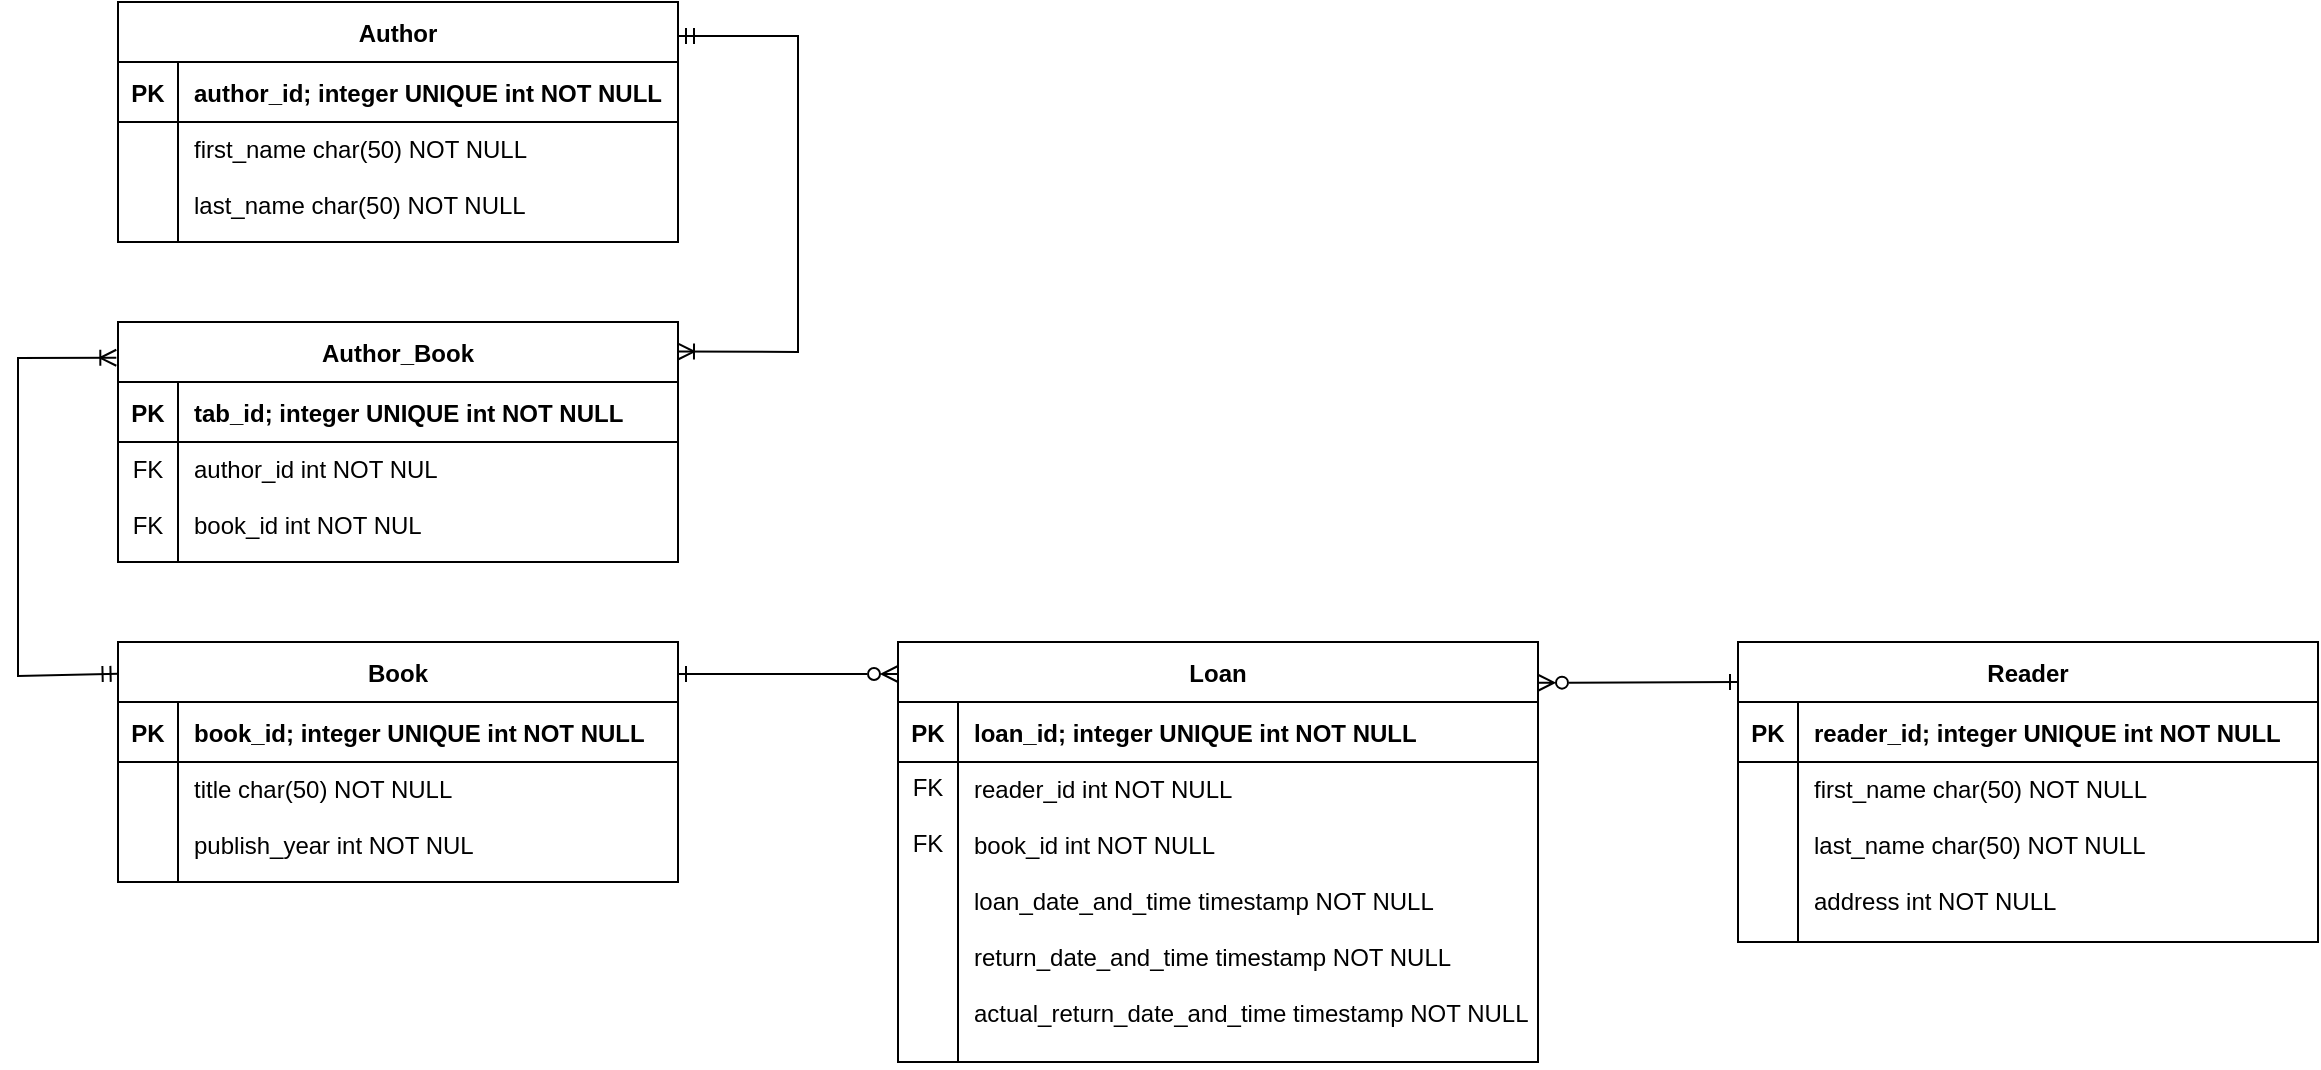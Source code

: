 <mxfile version="24.7.14">
  <diagram name="Страница — 1" id="zKd8_6s5wJuQCmAyahKp">
    <mxGraphModel grid="1" page="1" gridSize="10" guides="1" tooltips="1" connect="1" arrows="1" fold="1" pageScale="1" pageWidth="1100" pageHeight="850" math="0" shadow="0">
      <root>
        <mxCell id="0" />
        <mxCell id="1" parent="0" />
        <mxCell id="JuCzdgNLs3OFHbB1CMZk-1" value="Reader" style="shape=table;startSize=30;container=1;collapsible=1;childLayout=tableLayout;fixedRows=1;rowLines=0;fontStyle=1;align=center;resizeLast=1;" vertex="1" parent="1">
          <mxGeometry x="890" y="370" width="290" height="150" as="geometry" />
        </mxCell>
        <mxCell id="JuCzdgNLs3OFHbB1CMZk-2" value="" style="shape=partialRectangle;collapsible=0;dropTarget=0;pointerEvents=0;fillColor=none;points=[[0,0.5],[1,0.5]];portConstraint=eastwest;top=0;left=0;right=0;bottom=1;" vertex="1" parent="JuCzdgNLs3OFHbB1CMZk-1">
          <mxGeometry y="30" width="290" height="30" as="geometry" />
        </mxCell>
        <mxCell id="JuCzdgNLs3OFHbB1CMZk-3" value="PK" style="shape=partialRectangle;overflow=hidden;connectable=0;fillColor=none;top=0;left=0;bottom=0;right=0;fontStyle=1;" vertex="1" parent="JuCzdgNLs3OFHbB1CMZk-2">
          <mxGeometry width="30" height="30" as="geometry">
            <mxRectangle width="30" height="30" as="alternateBounds" />
          </mxGeometry>
        </mxCell>
        <mxCell id="JuCzdgNLs3OFHbB1CMZk-4" value="reader_id; integer UNIQUE int NOT NULL " style="shape=partialRectangle;overflow=hidden;connectable=0;fillColor=none;top=0;left=0;bottom=0;right=0;align=left;spacingLeft=6;fontStyle=1;" vertex="1" parent="JuCzdgNLs3OFHbB1CMZk-2">
          <mxGeometry x="30" width="260" height="30" as="geometry">
            <mxRectangle width="260" height="30" as="alternateBounds" />
          </mxGeometry>
        </mxCell>
        <mxCell id="JuCzdgNLs3OFHbB1CMZk-5" value="" style="shape=partialRectangle;collapsible=0;dropTarget=0;pointerEvents=0;fillColor=none;points=[[0,0.5],[1,0.5]];portConstraint=eastwest;top=0;left=0;right=0;bottom=0;" vertex="1" parent="JuCzdgNLs3OFHbB1CMZk-1">
          <mxGeometry y="60" width="290" height="90" as="geometry" />
        </mxCell>
        <mxCell id="JuCzdgNLs3OFHbB1CMZk-6" value="" style="shape=partialRectangle;overflow=hidden;connectable=0;fillColor=none;top=0;left=0;bottom=0;right=0;verticalAlign=top;" vertex="1" parent="JuCzdgNLs3OFHbB1CMZk-5">
          <mxGeometry width="30" height="90" as="geometry">
            <mxRectangle width="30" height="90" as="alternateBounds" />
          </mxGeometry>
        </mxCell>
        <mxCell id="JuCzdgNLs3OFHbB1CMZk-7" value="first_name char(50) NOT NULL&#xa;&#xa;last_name char(50) NOT NULL&#xa;&#xa;address int NOT NULL&#xa;&#xa;&#xa;" style="shape=partialRectangle;overflow=hidden;connectable=0;fillColor=none;top=0;left=0;bottom=0;right=0;align=left;spacingLeft=6;verticalAlign=top;" vertex="1" parent="JuCzdgNLs3OFHbB1CMZk-5">
          <mxGeometry x="30" width="260" height="90" as="geometry">
            <mxRectangle width="260" height="90" as="alternateBounds" />
          </mxGeometry>
        </mxCell>
        <mxCell id="JuCzdgNLs3OFHbB1CMZk-8" value="Loan" style="shape=table;startSize=30;container=1;collapsible=1;childLayout=tableLayout;fixedRows=1;rowLines=0;fontStyle=1;align=center;resizeLast=1;" vertex="1" parent="1">
          <mxGeometry x="470" y="370" width="320" height="210" as="geometry" />
        </mxCell>
        <mxCell id="JuCzdgNLs3OFHbB1CMZk-9" value="" style="shape=partialRectangle;collapsible=0;dropTarget=0;pointerEvents=0;fillColor=none;points=[[0,0.5],[1,0.5]];portConstraint=eastwest;top=0;left=0;right=0;bottom=1;" vertex="1" parent="JuCzdgNLs3OFHbB1CMZk-8">
          <mxGeometry y="30" width="320" height="30" as="geometry" />
        </mxCell>
        <mxCell id="JuCzdgNLs3OFHbB1CMZk-10" value="PK" style="shape=partialRectangle;overflow=hidden;connectable=0;fillColor=none;top=0;left=0;bottom=0;right=0;fontStyle=1;" vertex="1" parent="JuCzdgNLs3OFHbB1CMZk-9">
          <mxGeometry width="30" height="30" as="geometry">
            <mxRectangle width="30" height="30" as="alternateBounds" />
          </mxGeometry>
        </mxCell>
        <mxCell id="JuCzdgNLs3OFHbB1CMZk-11" value="loan_id; integer UNIQUE int NOT NULL " style="shape=partialRectangle;overflow=hidden;connectable=0;fillColor=none;top=0;left=0;bottom=0;right=0;align=left;spacingLeft=6;fontStyle=1;" vertex="1" parent="JuCzdgNLs3OFHbB1CMZk-9">
          <mxGeometry x="30" width="290" height="30" as="geometry">
            <mxRectangle width="290" height="30" as="alternateBounds" />
          </mxGeometry>
        </mxCell>
        <mxCell id="JuCzdgNLs3OFHbB1CMZk-12" value="" style="shape=partialRectangle;collapsible=0;dropTarget=0;pointerEvents=0;fillColor=none;points=[[0,0.5],[1,0.5]];portConstraint=eastwest;top=0;left=0;right=0;bottom=0;" vertex="1" parent="JuCzdgNLs3OFHbB1CMZk-8">
          <mxGeometry y="60" width="320" height="150" as="geometry" />
        </mxCell>
        <mxCell id="JuCzdgNLs3OFHbB1CMZk-13" value="FK&#xa;&#xa;FK&#xa;&#xa;&#xa;&#xa;&#xa;&#xa;&#xa;" style="shape=partialRectangle;overflow=hidden;connectable=0;fillColor=none;top=0;left=0;bottom=0;right=0;" vertex="1" parent="JuCzdgNLs3OFHbB1CMZk-12">
          <mxGeometry width="30" height="150" as="geometry">
            <mxRectangle width="30" height="150" as="alternateBounds" />
          </mxGeometry>
        </mxCell>
        <mxCell id="JuCzdgNLs3OFHbB1CMZk-14" value="reader_id int NOT NULL&#xa;&#xa;book_id int NOT NULL&#xa;&#xa;loan_date_and_time timestamp NOT NULL&#xa;&#xa;return_date_and_time timestamp NOT NULL&#xa;&#xa;actual_return_date_and_time timestamp NOT NULL&#xa;" style="shape=partialRectangle;overflow=hidden;connectable=0;fillColor=none;top=0;left=0;bottom=0;right=0;align=left;spacingLeft=6;verticalAlign=top;" vertex="1" parent="JuCzdgNLs3OFHbB1CMZk-12">
          <mxGeometry x="30" width="290" height="150" as="geometry">
            <mxRectangle width="290" height="150" as="alternateBounds" />
          </mxGeometry>
        </mxCell>
        <mxCell id="JuCzdgNLs3OFHbB1CMZk-22" value="Author" style="shape=table;startSize=30;container=1;collapsible=1;childLayout=tableLayout;fixedRows=1;rowLines=0;fontStyle=1;align=center;resizeLast=1;" vertex="1" parent="1">
          <mxGeometry x="80" y="50" width="280" height="120" as="geometry" />
        </mxCell>
        <mxCell id="JuCzdgNLs3OFHbB1CMZk-23" value="" style="shape=partialRectangle;collapsible=0;dropTarget=0;pointerEvents=0;fillColor=none;points=[[0,0.5],[1,0.5]];portConstraint=eastwest;top=0;left=0;right=0;bottom=1;" vertex="1" parent="JuCzdgNLs3OFHbB1CMZk-22">
          <mxGeometry y="30" width="280" height="30" as="geometry" />
        </mxCell>
        <mxCell id="JuCzdgNLs3OFHbB1CMZk-24" value="PK" style="shape=partialRectangle;overflow=hidden;connectable=0;fillColor=none;top=0;left=0;bottom=0;right=0;fontStyle=1;" vertex="1" parent="JuCzdgNLs3OFHbB1CMZk-23">
          <mxGeometry width="30" height="30" as="geometry">
            <mxRectangle width="30" height="30" as="alternateBounds" />
          </mxGeometry>
        </mxCell>
        <mxCell id="JuCzdgNLs3OFHbB1CMZk-25" value="author_id; integer UNIQUE int NOT NULL " style="shape=partialRectangle;overflow=hidden;connectable=0;fillColor=none;top=0;left=0;bottom=0;right=0;align=left;spacingLeft=6;fontStyle=1;" vertex="1" parent="JuCzdgNLs3OFHbB1CMZk-23">
          <mxGeometry x="30" width="250" height="30" as="geometry">
            <mxRectangle width="250" height="30" as="alternateBounds" />
          </mxGeometry>
        </mxCell>
        <mxCell id="JuCzdgNLs3OFHbB1CMZk-26" value="" style="shape=partialRectangle;collapsible=0;dropTarget=0;pointerEvents=0;fillColor=none;points=[[0,0.5],[1,0.5]];portConstraint=eastwest;top=0;left=0;right=0;bottom=0;" vertex="1" parent="JuCzdgNLs3OFHbB1CMZk-22">
          <mxGeometry y="60" width="280" height="60" as="geometry" />
        </mxCell>
        <mxCell id="JuCzdgNLs3OFHbB1CMZk-27" value="" style="shape=partialRectangle;overflow=hidden;connectable=0;fillColor=none;top=0;left=0;bottom=0;right=0;" vertex="1" parent="JuCzdgNLs3OFHbB1CMZk-26">
          <mxGeometry width="30" height="60" as="geometry">
            <mxRectangle width="30" height="60" as="alternateBounds" />
          </mxGeometry>
        </mxCell>
        <mxCell id="JuCzdgNLs3OFHbB1CMZk-28" value="first_name char(50) NOT NULL&#xa;&#xa;last_name char(50) NOT NULL&#xa;&#xa;" style="shape=partialRectangle;overflow=hidden;connectable=0;fillColor=none;top=0;left=0;bottom=0;right=0;align=left;spacingLeft=6;verticalAlign=top;" vertex="1" parent="JuCzdgNLs3OFHbB1CMZk-26">
          <mxGeometry x="30" width="250" height="60" as="geometry">
            <mxRectangle width="250" height="60" as="alternateBounds" />
          </mxGeometry>
        </mxCell>
        <mxCell id="JuCzdgNLs3OFHbB1CMZk-29" value="Book" style="shape=table;startSize=30;container=1;collapsible=1;childLayout=tableLayout;fixedRows=1;rowLines=0;fontStyle=1;align=center;resizeLast=1;" vertex="1" parent="1">
          <mxGeometry x="80" y="370" width="280" height="120" as="geometry" />
        </mxCell>
        <mxCell id="JuCzdgNLs3OFHbB1CMZk-30" value="" style="shape=partialRectangle;collapsible=0;dropTarget=0;pointerEvents=0;fillColor=none;points=[[0,0.5],[1,0.5]];portConstraint=eastwest;top=0;left=0;right=0;bottom=1;" vertex="1" parent="JuCzdgNLs3OFHbB1CMZk-29">
          <mxGeometry y="30" width="280" height="30" as="geometry" />
        </mxCell>
        <mxCell id="JuCzdgNLs3OFHbB1CMZk-31" value="PK" style="shape=partialRectangle;overflow=hidden;connectable=0;fillColor=none;top=0;left=0;bottom=0;right=0;fontStyle=1;" vertex="1" parent="JuCzdgNLs3OFHbB1CMZk-30">
          <mxGeometry width="30" height="30" as="geometry">
            <mxRectangle width="30" height="30" as="alternateBounds" />
          </mxGeometry>
        </mxCell>
        <mxCell id="JuCzdgNLs3OFHbB1CMZk-32" value="book_id; integer UNIQUE int NOT NULL " style="shape=partialRectangle;overflow=hidden;connectable=0;fillColor=none;top=0;left=0;bottom=0;right=0;align=left;spacingLeft=6;fontStyle=1;" vertex="1" parent="JuCzdgNLs3OFHbB1CMZk-30">
          <mxGeometry x="30" width="250" height="30" as="geometry">
            <mxRectangle width="250" height="30" as="alternateBounds" />
          </mxGeometry>
        </mxCell>
        <mxCell id="JuCzdgNLs3OFHbB1CMZk-33" value="" style="shape=partialRectangle;collapsible=0;dropTarget=0;pointerEvents=0;fillColor=none;points=[[0,0.5],[1,0.5]];portConstraint=eastwest;top=0;left=0;right=0;bottom=0;" vertex="1" parent="JuCzdgNLs3OFHbB1CMZk-29">
          <mxGeometry y="60" width="280" height="60" as="geometry" />
        </mxCell>
        <mxCell id="JuCzdgNLs3OFHbB1CMZk-34" value="" style="shape=partialRectangle;overflow=hidden;connectable=0;fillColor=none;top=0;left=0;bottom=0;right=0;align=center;verticalAlign=top;" vertex="1" parent="JuCzdgNLs3OFHbB1CMZk-33">
          <mxGeometry width="30" height="60" as="geometry">
            <mxRectangle width="30" height="60" as="alternateBounds" />
          </mxGeometry>
        </mxCell>
        <mxCell id="JuCzdgNLs3OFHbB1CMZk-35" value="title char(50) NOT NULL&#xa;&#xa;publish_year int NOT NUL&#xa;&#xa;" style="shape=partialRectangle;overflow=hidden;connectable=0;fillColor=none;top=0;left=0;bottom=0;right=0;align=left;spacingLeft=6;verticalAlign=top;" vertex="1" parent="JuCzdgNLs3OFHbB1CMZk-33">
          <mxGeometry x="30" width="250" height="60" as="geometry">
            <mxRectangle width="250" height="60" as="alternateBounds" />
          </mxGeometry>
        </mxCell>
        <mxCell id="3Izhy9fbMNz6WEQ48sMC-1" value="Author_Book" style="shape=table;startSize=30;container=1;collapsible=1;childLayout=tableLayout;fixedRows=1;rowLines=0;fontStyle=1;align=center;resizeLast=1;" vertex="1" parent="1">
          <mxGeometry x="80" y="210" width="280" height="120" as="geometry" />
        </mxCell>
        <mxCell id="3Izhy9fbMNz6WEQ48sMC-2" value="" style="shape=partialRectangle;collapsible=0;dropTarget=0;pointerEvents=0;fillColor=none;points=[[0,0.5],[1,0.5]];portConstraint=eastwest;top=0;left=0;right=0;bottom=1;" vertex="1" parent="3Izhy9fbMNz6WEQ48sMC-1">
          <mxGeometry y="30" width="280" height="30" as="geometry" />
        </mxCell>
        <mxCell id="3Izhy9fbMNz6WEQ48sMC-3" value="PK" style="shape=partialRectangle;overflow=hidden;connectable=0;fillColor=none;top=0;left=0;bottom=0;right=0;fontStyle=1;" vertex="1" parent="3Izhy9fbMNz6WEQ48sMC-2">
          <mxGeometry width="30" height="30" as="geometry">
            <mxRectangle width="30" height="30" as="alternateBounds" />
          </mxGeometry>
        </mxCell>
        <mxCell id="3Izhy9fbMNz6WEQ48sMC-4" value="tab_id; integer UNIQUE int NOT NULL " style="shape=partialRectangle;overflow=hidden;connectable=0;fillColor=none;top=0;left=0;bottom=0;right=0;align=left;spacingLeft=6;fontStyle=1;" vertex="1" parent="3Izhy9fbMNz6WEQ48sMC-2">
          <mxGeometry x="30" width="250" height="30" as="geometry">
            <mxRectangle width="250" height="30" as="alternateBounds" />
          </mxGeometry>
        </mxCell>
        <mxCell id="3Izhy9fbMNz6WEQ48sMC-5" value="" style="shape=partialRectangle;collapsible=0;dropTarget=0;pointerEvents=0;fillColor=none;points=[[0,0.5],[1,0.5]];portConstraint=eastwest;top=0;left=0;right=0;bottom=0;" vertex="1" parent="3Izhy9fbMNz6WEQ48sMC-1">
          <mxGeometry y="60" width="280" height="60" as="geometry" />
        </mxCell>
        <mxCell id="3Izhy9fbMNz6WEQ48sMC-6" value="FK&#xa;&#xa;FK&#xa;" style="shape=partialRectangle;overflow=hidden;connectable=0;fillColor=none;top=0;left=0;bottom=0;right=0;align=center;verticalAlign=top;" vertex="1" parent="3Izhy9fbMNz6WEQ48sMC-5">
          <mxGeometry width="30" height="60" as="geometry">
            <mxRectangle width="30" height="60" as="alternateBounds" />
          </mxGeometry>
        </mxCell>
        <mxCell id="3Izhy9fbMNz6WEQ48sMC-7" value="author_id int NOT NUL&#xa;&#xa;book_id int NOT NUL&#xa;" style="shape=partialRectangle;overflow=hidden;connectable=0;fillColor=none;top=0;left=0;bottom=0;right=0;align=left;spacingLeft=6;verticalAlign=top;" vertex="1" parent="3Izhy9fbMNz6WEQ48sMC-5">
          <mxGeometry x="30" width="250" height="60" as="geometry">
            <mxRectangle width="250" height="60" as="alternateBounds" />
          </mxGeometry>
        </mxCell>
        <mxCell id="3Izhy9fbMNz6WEQ48sMC-9" value="" style="endArrow=ERoneToMany;html=1;rounded=0;entryX=1;entryY=0.123;entryDx=0;entryDy=0;entryPerimeter=0;startArrow=ERmandOne;startFill=0;endFill=0;" edge="1" parent="1" target="3Izhy9fbMNz6WEQ48sMC-1">
          <mxGeometry width="50" height="50" relative="1" as="geometry">
            <mxPoint x="360" y="67" as="sourcePoint" />
            <mxPoint x="420" y="240" as="targetPoint" />
            <Array as="points">
              <mxPoint x="420" y="67" />
              <mxPoint x="420" y="225" />
            </Array>
          </mxGeometry>
        </mxCell>
        <mxCell id="3Izhy9fbMNz6WEQ48sMC-10" value="" style="endArrow=ERoneToMany;html=1;rounded=0;entryX=-0.003;entryY=0.149;entryDx=0;entryDy=0;entryPerimeter=0;startArrow=ERmandOne;startFill=0;endFill=0;exitX=0.001;exitY=0.132;exitDx=0;exitDy=0;exitPerimeter=0;" edge="1" parent="1" source="JuCzdgNLs3OFHbB1CMZk-29" target="3Izhy9fbMNz6WEQ48sMC-1">
          <mxGeometry width="50" height="50" relative="1" as="geometry">
            <mxPoint x="77" y="387" as="sourcePoint" />
            <mxPoint x="40" y="258" as="targetPoint" />
            <Array as="points">
              <mxPoint x="30" y="387" />
              <mxPoint x="30" y="250" />
              <mxPoint x="30" y="228" />
            </Array>
          </mxGeometry>
        </mxCell>
        <mxCell id="3Izhy9fbMNz6WEQ48sMC-11" value="" style="endArrow=ERzeroToMany;html=1;rounded=0;startArrow=ERone;startFill=0;endFill=0;" edge="1" parent="1">
          <mxGeometry width="50" height="50" relative="1" as="geometry">
            <mxPoint x="360" y="386" as="sourcePoint" />
            <mxPoint x="470" y="386" as="targetPoint" />
          </mxGeometry>
        </mxCell>
        <mxCell id="3Izhy9fbMNz6WEQ48sMC-12" value="" style="endArrow=ERone;html=1;rounded=0;startArrow=ERzeroToMany;startFill=0;endFill=0;exitX=1;exitY=0.097;exitDx=0;exitDy=0;exitPerimeter=0;" edge="1" parent="1" source="JuCzdgNLs3OFHbB1CMZk-8">
          <mxGeometry width="50" height="50" relative="1" as="geometry">
            <mxPoint x="800" y="390" as="sourcePoint" />
            <mxPoint x="890" y="390" as="targetPoint" />
          </mxGeometry>
        </mxCell>
      </root>
    </mxGraphModel>
  </diagram>
</mxfile>
